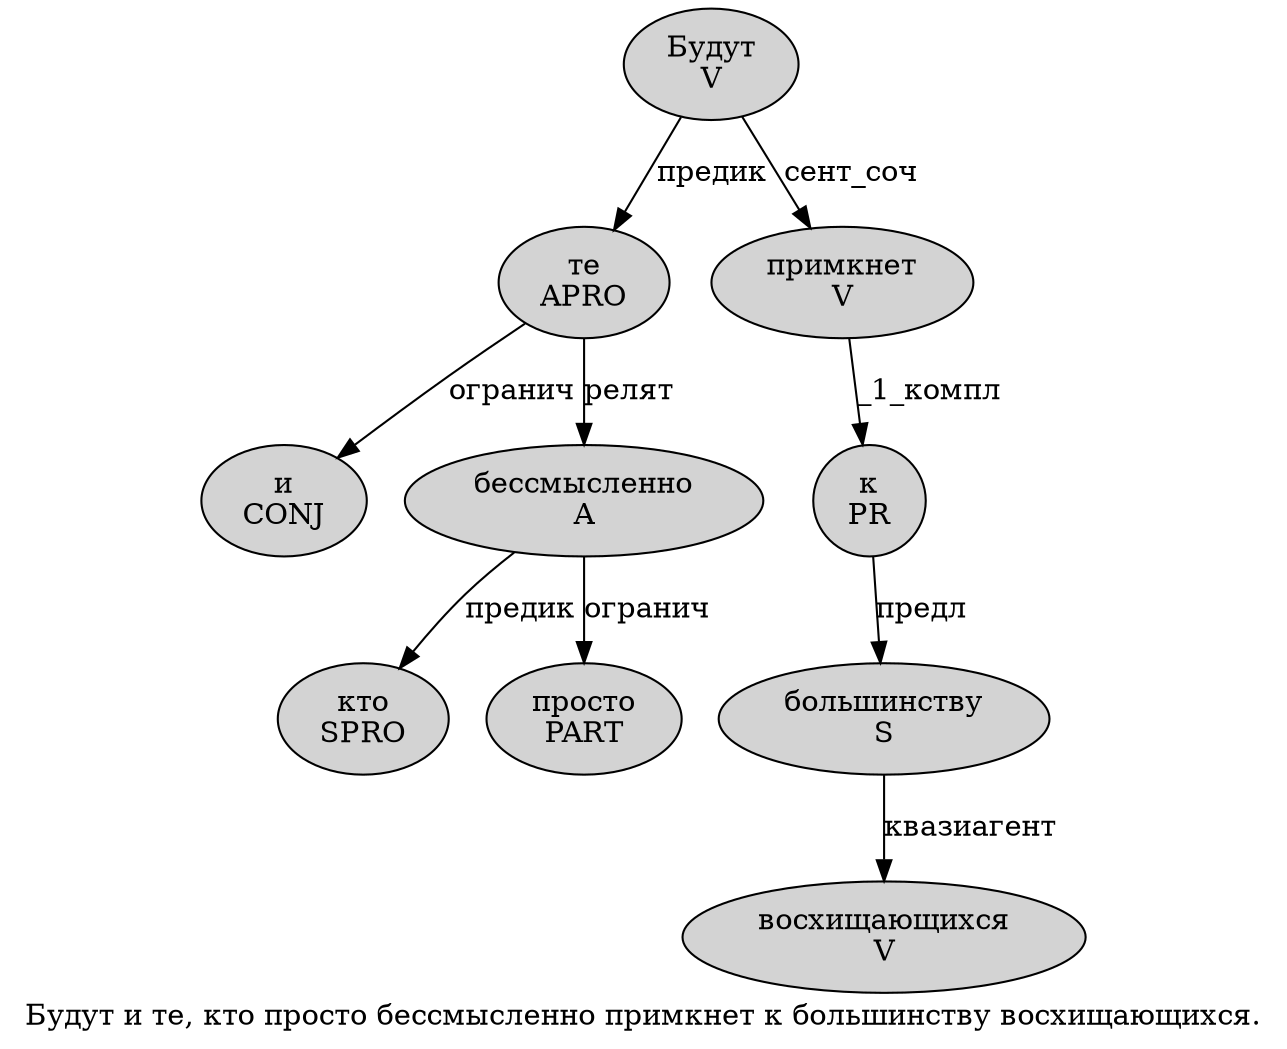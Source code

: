 digraph SENTENCE_2502 {
	graph [label="Будут и те, кто просто бессмысленно примкнет к большинству восхищающихся."]
	node [style=filled]
		0 [label="Будут
V" color="" fillcolor=lightgray penwidth=1 shape=ellipse]
		1 [label="и
CONJ" color="" fillcolor=lightgray penwidth=1 shape=ellipse]
		2 [label="те
APRO" color="" fillcolor=lightgray penwidth=1 shape=ellipse]
		4 [label="кто
SPRO" color="" fillcolor=lightgray penwidth=1 shape=ellipse]
		5 [label="просто
PART" color="" fillcolor=lightgray penwidth=1 shape=ellipse]
		6 [label="бессмысленно
A" color="" fillcolor=lightgray penwidth=1 shape=ellipse]
		7 [label="примкнет
V" color="" fillcolor=lightgray penwidth=1 shape=ellipse]
		8 [label="к
PR" color="" fillcolor=lightgray penwidth=1 shape=ellipse]
		9 [label="большинству
S" color="" fillcolor=lightgray penwidth=1 shape=ellipse]
		10 [label="восхищающихся
V" color="" fillcolor=lightgray penwidth=1 shape=ellipse]
			8 -> 9 [label="предл"]
			2 -> 1 [label="огранич"]
			2 -> 6 [label="релят"]
			0 -> 2 [label="предик"]
			0 -> 7 [label="сент_соч"]
			7 -> 8 [label="_1_компл"]
			6 -> 4 [label="предик"]
			6 -> 5 [label="огранич"]
			9 -> 10 [label="квазиагент"]
}